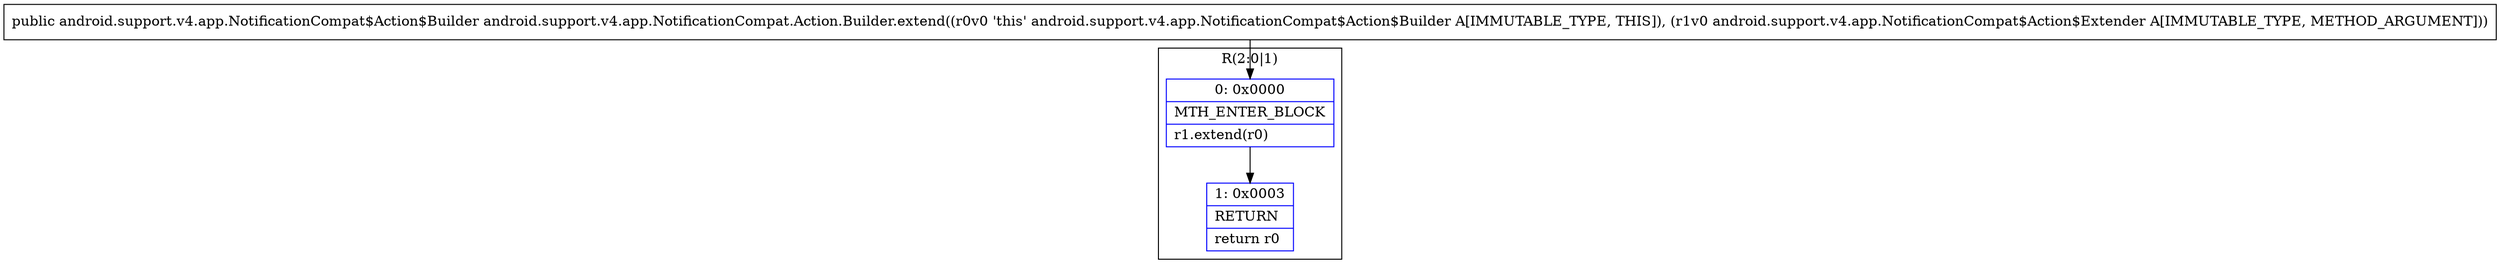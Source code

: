 digraph "CFG forandroid.support.v4.app.NotificationCompat.Action.Builder.extend(Landroid\/support\/v4\/app\/NotificationCompat$Action$Extender;)Landroid\/support\/v4\/app\/NotificationCompat$Action$Builder;" {
subgraph cluster_Region_1446885797 {
label = "R(2:0|1)";
node [shape=record,color=blue];
Node_0 [shape=record,label="{0\:\ 0x0000|MTH_ENTER_BLOCK\l|r1.extend(r0)\l}"];
Node_1 [shape=record,label="{1\:\ 0x0003|RETURN\l|return r0\l}"];
}
MethodNode[shape=record,label="{public android.support.v4.app.NotificationCompat$Action$Builder android.support.v4.app.NotificationCompat.Action.Builder.extend((r0v0 'this' android.support.v4.app.NotificationCompat$Action$Builder A[IMMUTABLE_TYPE, THIS]), (r1v0 android.support.v4.app.NotificationCompat$Action$Extender A[IMMUTABLE_TYPE, METHOD_ARGUMENT])) }"];
MethodNode -> Node_0;
Node_0 -> Node_1;
}

